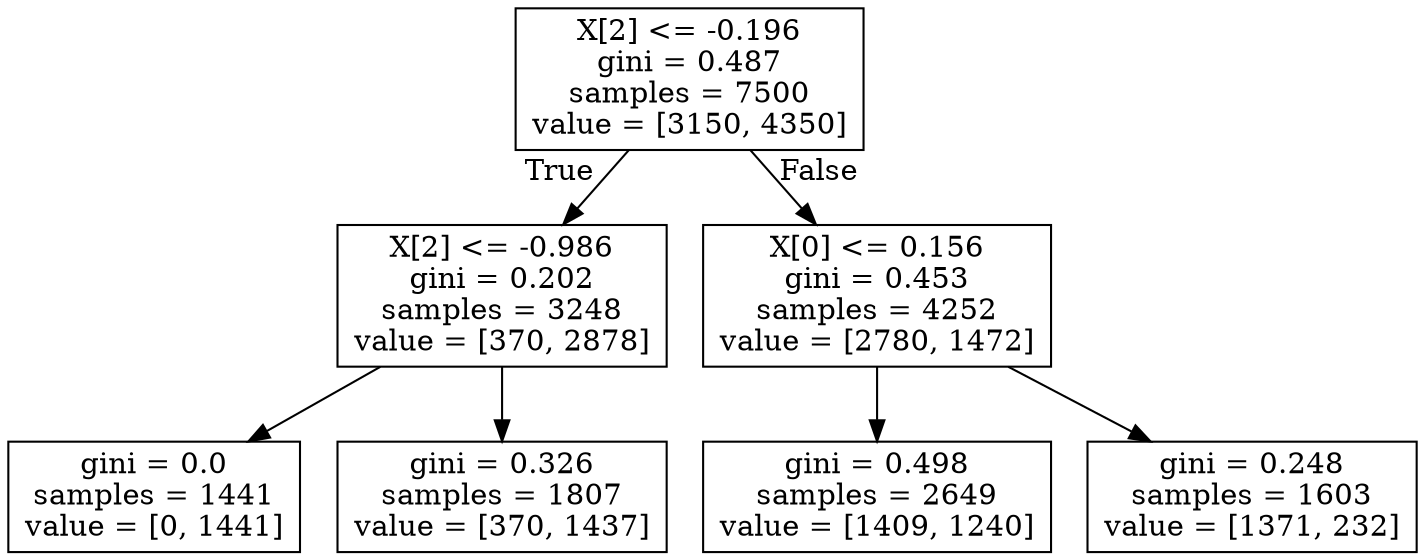digraph Tree {
node [shape=box] ;
0 [label="X[2] <= -0.196\ngini = 0.487\nsamples = 7500\nvalue = [3150, 4350]"] ;
1 [label="X[2] <= -0.986\ngini = 0.202\nsamples = 3248\nvalue = [370, 2878]"] ;
0 -> 1 [labeldistance=2.5, labelangle=45, headlabel="True"] ;
2 [label="gini = 0.0\nsamples = 1441\nvalue = [0, 1441]"] ;
1 -> 2 ;
3 [label="gini = 0.326\nsamples = 1807\nvalue = [370, 1437]"] ;
1 -> 3 ;
4 [label="X[0] <= 0.156\ngini = 0.453\nsamples = 4252\nvalue = [2780, 1472]"] ;
0 -> 4 [labeldistance=2.5, labelangle=-45, headlabel="False"] ;
5 [label="gini = 0.498\nsamples = 2649\nvalue = [1409, 1240]"] ;
4 -> 5 ;
6 [label="gini = 0.248\nsamples = 1603\nvalue = [1371, 232]"] ;
4 -> 6 ;
}

